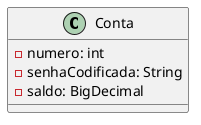 @startuml
class Conta [[java:tms.transferidor.entidade.Conta]] {
	-numero: int
	-senhaCodificada: String
	-saldo: BigDecimal
}
@enduml